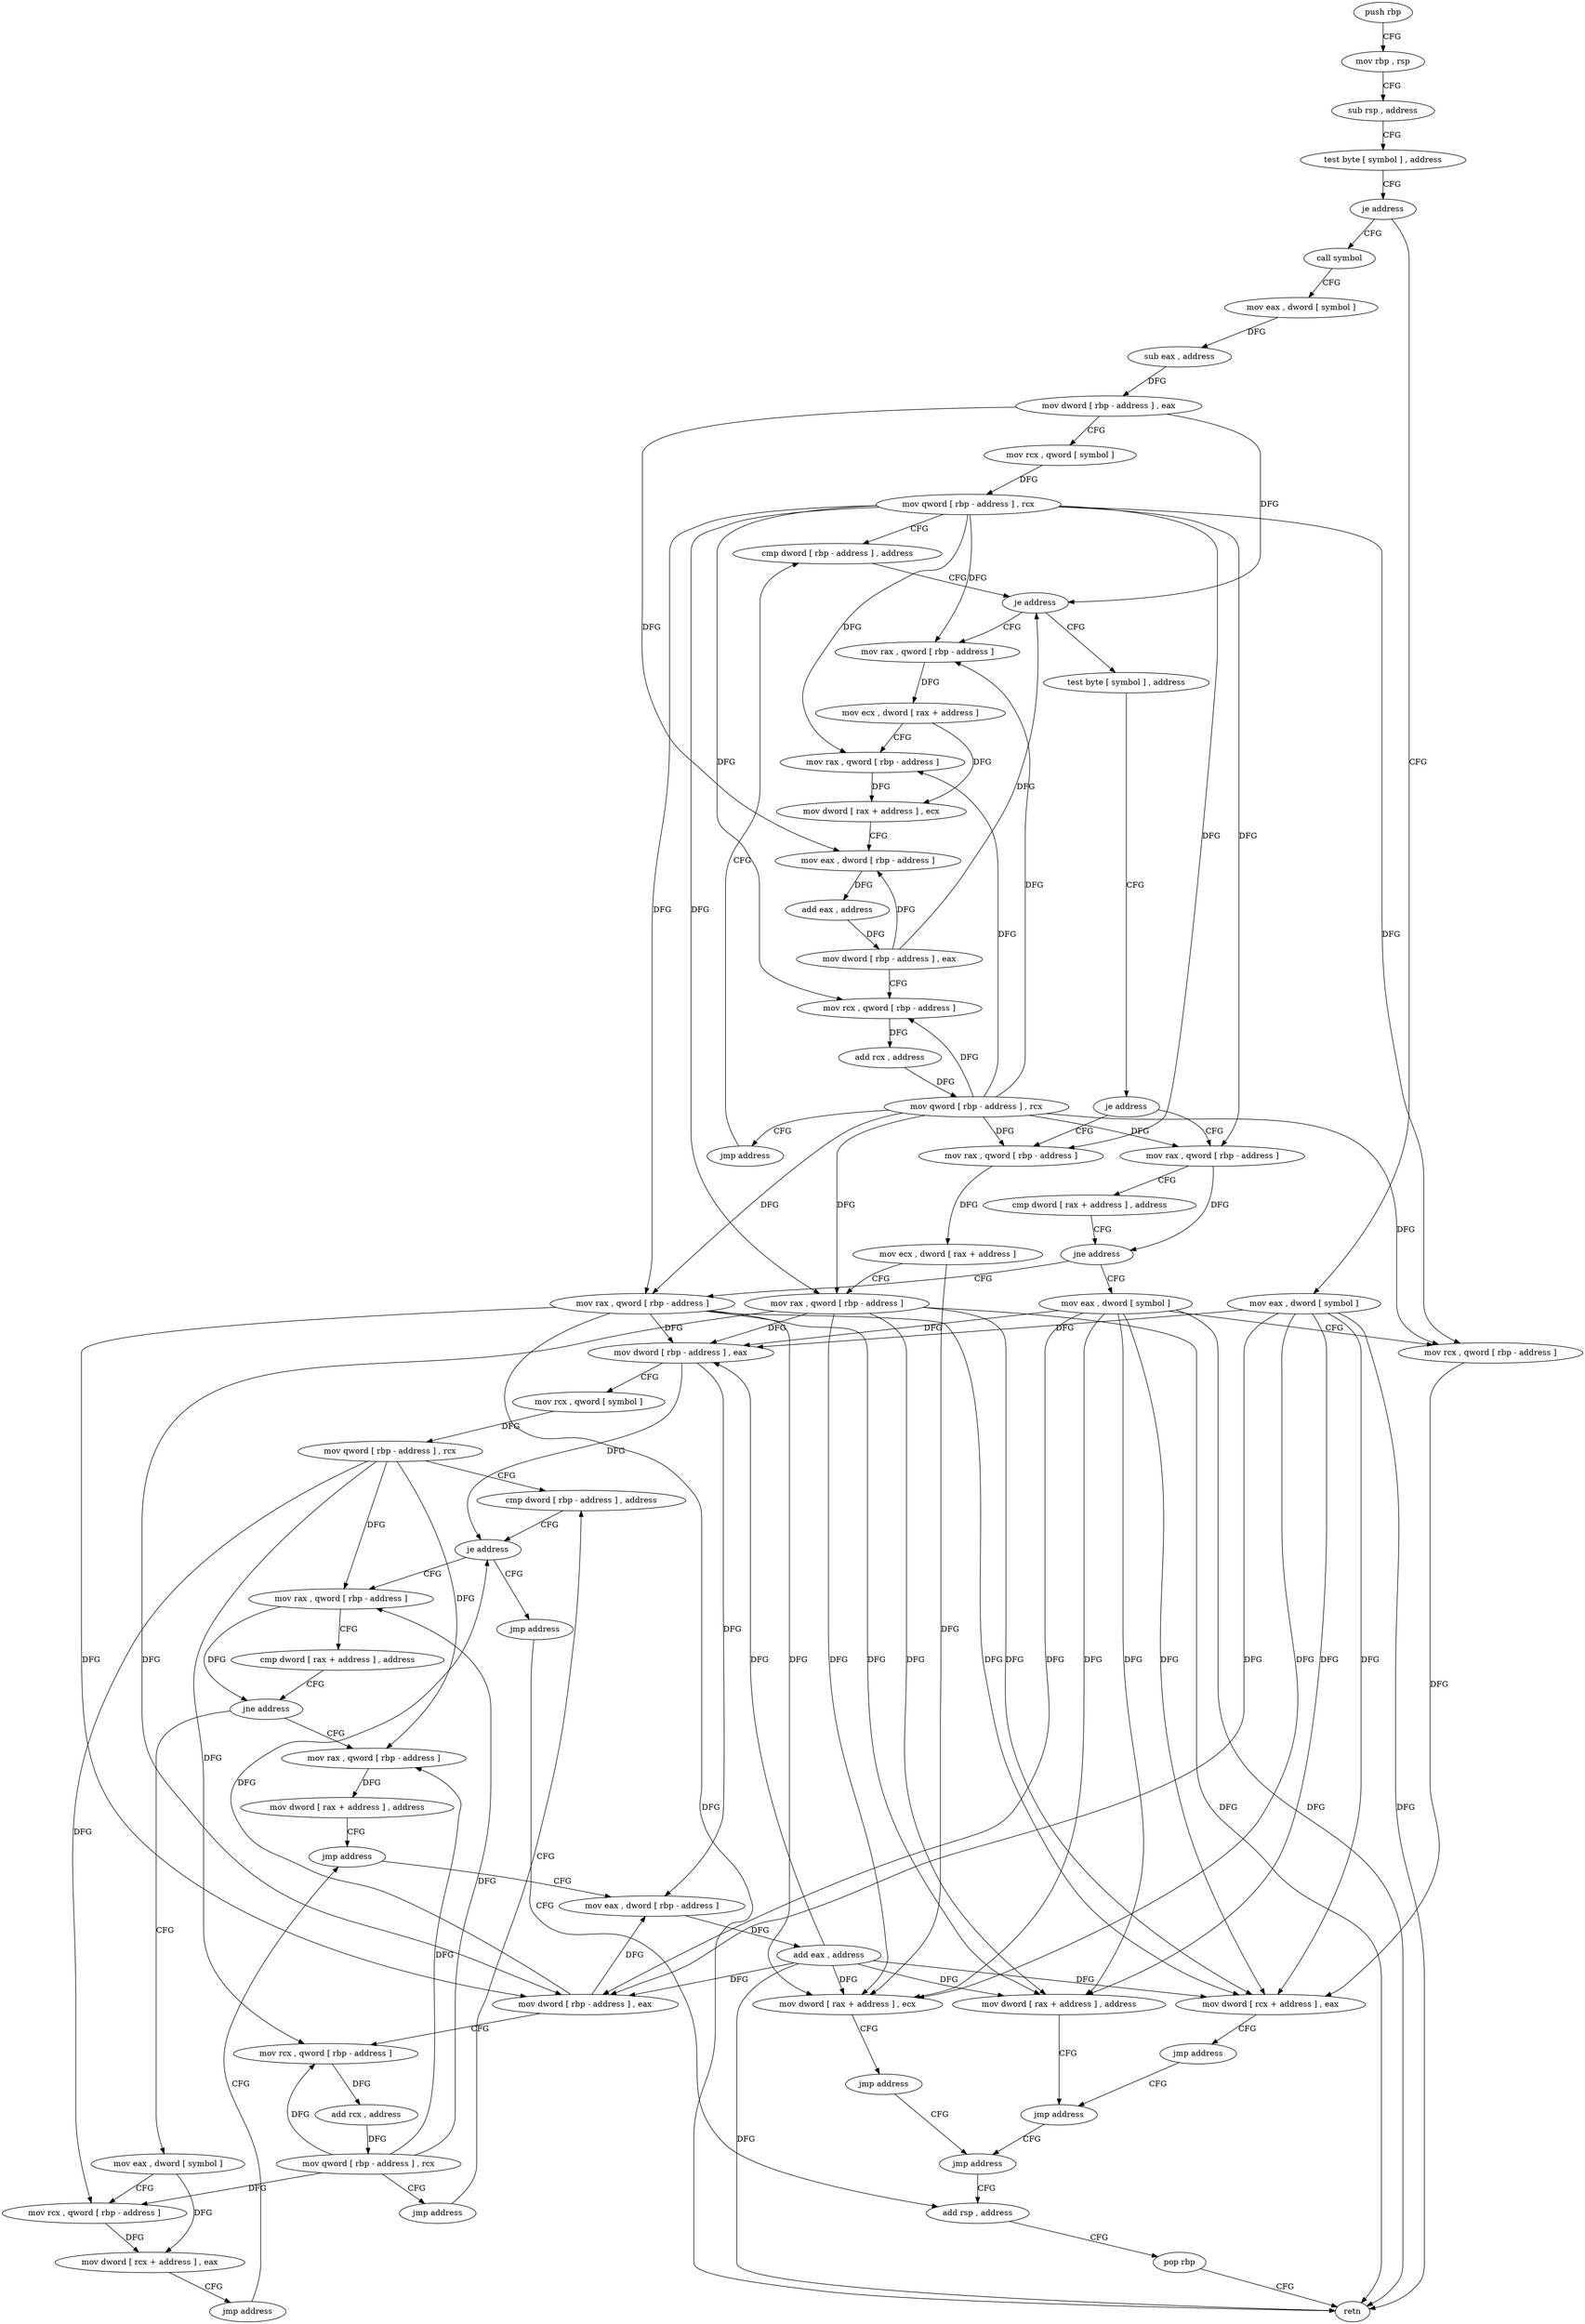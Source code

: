 digraph "func" {
"4238256" [label = "push rbp" ]
"4238257" [label = "mov rbp , rsp" ]
"4238260" [label = "sub rsp , address" ]
"4238264" [label = "test byte [ symbol ] , address" ]
"4238272" [label = "je address" ]
"4238448" [label = "mov eax , dword [ symbol ]" ]
"4238278" [label = "call symbol" ]
"4238455" [label = "mov dword [ rbp - address ] , eax" ]
"4238458" [label = "mov rcx , qword [ symbol ]" ]
"4238466" [label = "mov qword [ rbp - address ] , rcx" ]
"4238470" [label = "cmp dword [ rbp - address ] , address" ]
"4238283" [label = "mov eax , dword [ symbol ]" ]
"4238290" [label = "sub eax , address" ]
"4238293" [label = "mov dword [ rbp - address ] , eax" ]
"4238296" [label = "mov rcx , qword [ symbol ]" ]
"4238304" [label = "mov qword [ rbp - address ] , rcx" ]
"4238308" [label = "cmp dword [ rbp - address ] , address" ]
"4238558" [label = "jmp address" ]
"4238563" [label = "add rsp , address" ]
"4238480" [label = "mov rax , qword [ rbp - address ]" ]
"4238484" [label = "cmp dword [ rax + address ] , address" ]
"4238488" [label = "jne address" ]
"4238513" [label = "mov rax , qword [ rbp - address ]" ]
"4238494" [label = "mov eax , dword [ symbol ]" ]
"4238361" [label = "test byte [ symbol ] , address" ]
"4238369" [label = "je address" ]
"4238394" [label = "mov rax , qword [ rbp - address ]" ]
"4238375" [label = "mov rax , qword [ rbp - address ]" ]
"4238318" [label = "mov rax , qword [ rbp - address ]" ]
"4238322" [label = "mov ecx , dword [ rax + address ]" ]
"4238325" [label = "mov rax , qword [ rbp - address ]" ]
"4238329" [label = "mov dword [ rax + address ] , ecx" ]
"4238332" [label = "mov eax , dword [ rbp - address ]" ]
"4238335" [label = "add eax , address" ]
"4238338" [label = "mov dword [ rbp - address ] , eax" ]
"4238341" [label = "mov rcx , qword [ rbp - address ]" ]
"4238345" [label = "add rcx , address" ]
"4238352" [label = "mov qword [ rbp - address ] , rcx" ]
"4238356" [label = "jmp address" ]
"4238567" [label = "pop rbp" ]
"4238568" [label = "retn" ]
"4238517" [label = "mov dword [ rax + address ] , address" ]
"4238524" [label = "jmp address" ]
"4238501" [label = "mov rcx , qword [ rbp - address ]" ]
"4238505" [label = "mov dword [ rcx + address ] , eax" ]
"4238508" [label = "jmp address" ]
"4238398" [label = "cmp dword [ rax + address ] , address" ]
"4238402" [label = "jne address" ]
"4238427" [label = "mov rax , qword [ rbp - address ]" ]
"4238408" [label = "mov eax , dword [ symbol ]" ]
"4238379" [label = "mov ecx , dword [ rax + address ]" ]
"4238382" [label = "mov rax , qword [ rbp - address ]" ]
"4238386" [label = "mov dword [ rax + address ] , ecx" ]
"4238389" [label = "jmp address" ]
"4238443" [label = "jmp address" ]
"4238312" [label = "je address" ]
"4238529" [label = "mov eax , dword [ rbp - address ]" ]
"4238532" [label = "add eax , address" ]
"4238535" [label = "mov dword [ rbp - address ] , eax" ]
"4238538" [label = "mov rcx , qword [ rbp - address ]" ]
"4238542" [label = "add rcx , address" ]
"4238549" [label = "mov qword [ rbp - address ] , rcx" ]
"4238553" [label = "jmp address" ]
"4238431" [label = "mov dword [ rax + address ] , address" ]
"4238438" [label = "jmp address" ]
"4238415" [label = "mov rcx , qword [ rbp - address ]" ]
"4238419" [label = "mov dword [ rcx + address ] , eax" ]
"4238422" [label = "jmp address" ]
"4238474" [label = "je address" ]
"4238256" -> "4238257" [ label = "CFG" ]
"4238257" -> "4238260" [ label = "CFG" ]
"4238260" -> "4238264" [ label = "CFG" ]
"4238264" -> "4238272" [ label = "CFG" ]
"4238272" -> "4238448" [ label = "CFG" ]
"4238272" -> "4238278" [ label = "CFG" ]
"4238448" -> "4238455" [ label = "DFG" ]
"4238448" -> "4238568" [ label = "DFG" ]
"4238448" -> "4238386" [ label = "DFG" ]
"4238448" -> "4238431" [ label = "DFG" ]
"4238448" -> "4238419" [ label = "DFG" ]
"4238448" -> "4238535" [ label = "DFG" ]
"4238278" -> "4238283" [ label = "CFG" ]
"4238455" -> "4238458" [ label = "CFG" ]
"4238455" -> "4238474" [ label = "DFG" ]
"4238455" -> "4238529" [ label = "DFG" ]
"4238458" -> "4238466" [ label = "DFG" ]
"4238466" -> "4238470" [ label = "CFG" ]
"4238466" -> "4238480" [ label = "DFG" ]
"4238466" -> "4238513" [ label = "DFG" ]
"4238466" -> "4238501" [ label = "DFG" ]
"4238466" -> "4238538" [ label = "DFG" ]
"4238470" -> "4238474" [ label = "CFG" ]
"4238283" -> "4238290" [ label = "DFG" ]
"4238290" -> "4238293" [ label = "DFG" ]
"4238293" -> "4238296" [ label = "CFG" ]
"4238293" -> "4238312" [ label = "DFG" ]
"4238293" -> "4238332" [ label = "DFG" ]
"4238296" -> "4238304" [ label = "DFG" ]
"4238304" -> "4238308" [ label = "CFG" ]
"4238304" -> "4238318" [ label = "DFG" ]
"4238304" -> "4238325" [ label = "DFG" ]
"4238304" -> "4238341" [ label = "DFG" ]
"4238304" -> "4238394" [ label = "DFG" ]
"4238304" -> "4238375" [ label = "DFG" ]
"4238304" -> "4238382" [ label = "DFG" ]
"4238304" -> "4238427" [ label = "DFG" ]
"4238304" -> "4238415" [ label = "DFG" ]
"4238308" -> "4238312" [ label = "CFG" ]
"4238558" -> "4238563" [ label = "CFG" ]
"4238563" -> "4238567" [ label = "CFG" ]
"4238480" -> "4238484" [ label = "CFG" ]
"4238480" -> "4238488" [ label = "DFG" ]
"4238484" -> "4238488" [ label = "CFG" ]
"4238488" -> "4238513" [ label = "CFG" ]
"4238488" -> "4238494" [ label = "CFG" ]
"4238513" -> "4238517" [ label = "DFG" ]
"4238494" -> "4238501" [ label = "CFG" ]
"4238494" -> "4238505" [ label = "DFG" ]
"4238361" -> "4238369" [ label = "CFG" ]
"4238369" -> "4238394" [ label = "CFG" ]
"4238369" -> "4238375" [ label = "CFG" ]
"4238394" -> "4238398" [ label = "CFG" ]
"4238394" -> "4238402" [ label = "DFG" ]
"4238375" -> "4238379" [ label = "DFG" ]
"4238318" -> "4238322" [ label = "DFG" ]
"4238322" -> "4238325" [ label = "CFG" ]
"4238322" -> "4238329" [ label = "DFG" ]
"4238325" -> "4238329" [ label = "DFG" ]
"4238329" -> "4238332" [ label = "CFG" ]
"4238332" -> "4238335" [ label = "DFG" ]
"4238335" -> "4238338" [ label = "DFG" ]
"4238338" -> "4238341" [ label = "CFG" ]
"4238338" -> "4238312" [ label = "DFG" ]
"4238338" -> "4238332" [ label = "DFG" ]
"4238341" -> "4238345" [ label = "DFG" ]
"4238345" -> "4238352" [ label = "DFG" ]
"4238352" -> "4238356" [ label = "CFG" ]
"4238352" -> "4238318" [ label = "DFG" ]
"4238352" -> "4238325" [ label = "DFG" ]
"4238352" -> "4238341" [ label = "DFG" ]
"4238352" -> "4238394" [ label = "DFG" ]
"4238352" -> "4238375" [ label = "DFG" ]
"4238352" -> "4238382" [ label = "DFG" ]
"4238352" -> "4238427" [ label = "DFG" ]
"4238352" -> "4238415" [ label = "DFG" ]
"4238356" -> "4238308" [ label = "CFG" ]
"4238567" -> "4238568" [ label = "CFG" ]
"4238517" -> "4238524" [ label = "CFG" ]
"4238524" -> "4238529" [ label = "CFG" ]
"4238501" -> "4238505" [ label = "DFG" ]
"4238505" -> "4238508" [ label = "CFG" ]
"4238508" -> "4238524" [ label = "CFG" ]
"4238398" -> "4238402" [ label = "CFG" ]
"4238402" -> "4238427" [ label = "CFG" ]
"4238402" -> "4238408" [ label = "CFG" ]
"4238427" -> "4238431" [ label = "DFG" ]
"4238427" -> "4238455" [ label = "DFG" ]
"4238427" -> "4238568" [ label = "DFG" ]
"4238427" -> "4238386" [ label = "DFG" ]
"4238427" -> "4238419" [ label = "DFG" ]
"4238427" -> "4238535" [ label = "DFG" ]
"4238408" -> "4238415" [ label = "CFG" ]
"4238408" -> "4238455" [ label = "DFG" ]
"4238408" -> "4238431" [ label = "DFG" ]
"4238408" -> "4238568" [ label = "DFG" ]
"4238408" -> "4238386" [ label = "DFG" ]
"4238408" -> "4238419" [ label = "DFG" ]
"4238408" -> "4238535" [ label = "DFG" ]
"4238379" -> "4238382" [ label = "CFG" ]
"4238379" -> "4238386" [ label = "DFG" ]
"4238382" -> "4238386" [ label = "DFG" ]
"4238382" -> "4238455" [ label = "DFG" ]
"4238382" -> "4238568" [ label = "DFG" ]
"4238382" -> "4238431" [ label = "DFG" ]
"4238382" -> "4238419" [ label = "DFG" ]
"4238382" -> "4238535" [ label = "DFG" ]
"4238386" -> "4238389" [ label = "CFG" ]
"4238389" -> "4238443" [ label = "CFG" ]
"4238443" -> "4238563" [ label = "CFG" ]
"4238312" -> "4238361" [ label = "CFG" ]
"4238312" -> "4238318" [ label = "CFG" ]
"4238529" -> "4238532" [ label = "DFG" ]
"4238532" -> "4238535" [ label = "DFG" ]
"4238532" -> "4238455" [ label = "DFG" ]
"4238532" -> "4238431" [ label = "DFG" ]
"4238532" -> "4238419" [ label = "DFG" ]
"4238532" -> "4238568" [ label = "DFG" ]
"4238532" -> "4238386" [ label = "DFG" ]
"4238535" -> "4238538" [ label = "CFG" ]
"4238535" -> "4238474" [ label = "DFG" ]
"4238535" -> "4238529" [ label = "DFG" ]
"4238538" -> "4238542" [ label = "DFG" ]
"4238542" -> "4238549" [ label = "DFG" ]
"4238549" -> "4238553" [ label = "CFG" ]
"4238549" -> "4238480" [ label = "DFG" ]
"4238549" -> "4238513" [ label = "DFG" ]
"4238549" -> "4238501" [ label = "DFG" ]
"4238549" -> "4238538" [ label = "DFG" ]
"4238553" -> "4238470" [ label = "CFG" ]
"4238431" -> "4238438" [ label = "CFG" ]
"4238438" -> "4238443" [ label = "CFG" ]
"4238415" -> "4238419" [ label = "DFG" ]
"4238419" -> "4238422" [ label = "CFG" ]
"4238422" -> "4238438" [ label = "CFG" ]
"4238474" -> "4238558" [ label = "CFG" ]
"4238474" -> "4238480" [ label = "CFG" ]
}
